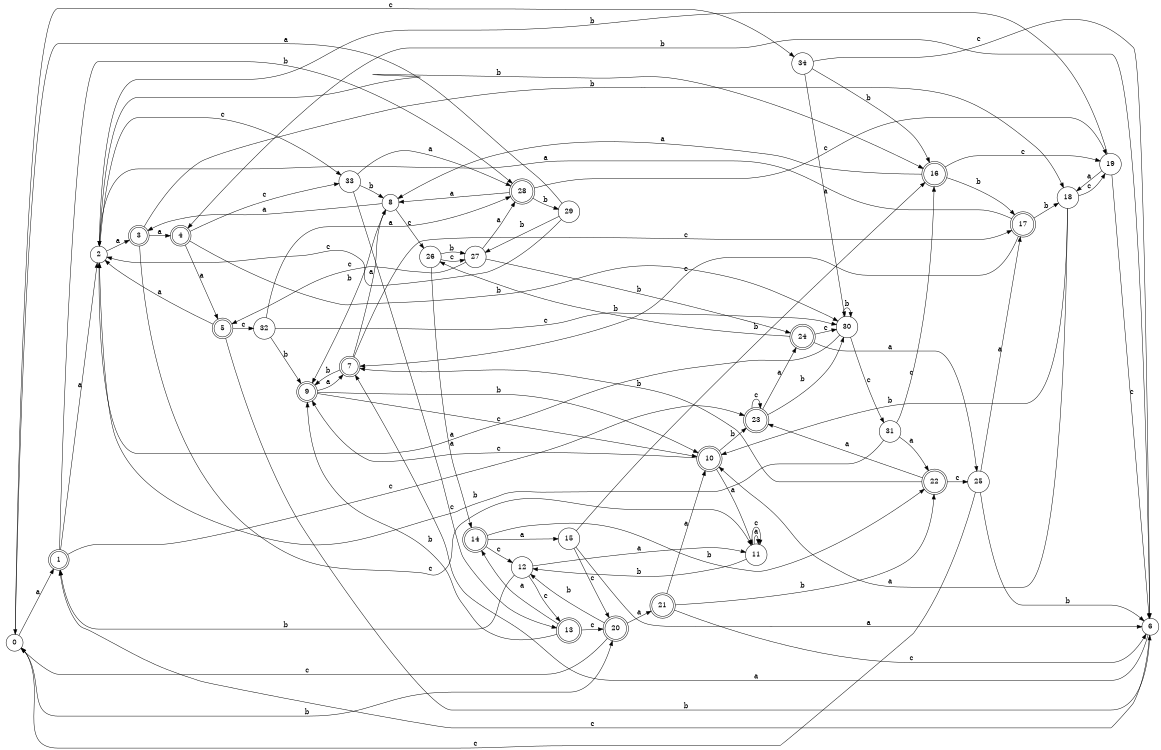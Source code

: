 digraph n28_4 {
__start0 [label="" shape="none"];

rankdir=LR;
size="8,5";

s0 [style="filled", color="black", fillcolor="white" shape="circle", label="0"];
s1 [style="rounded,filled", color="black", fillcolor="white" shape="doublecircle", label="1"];
s2 [style="filled", color="black", fillcolor="white" shape="circle", label="2"];
s3 [style="rounded,filled", color="black", fillcolor="white" shape="doublecircle", label="3"];
s4 [style="rounded,filled", color="black", fillcolor="white" shape="doublecircle", label="4"];
s5 [style="rounded,filled", color="black", fillcolor="white" shape="doublecircle", label="5"];
s6 [style="filled", color="black", fillcolor="white" shape="circle", label="6"];
s7 [style="rounded,filled", color="black", fillcolor="white" shape="doublecircle", label="7"];
s8 [style="filled", color="black", fillcolor="white" shape="circle", label="8"];
s9 [style="rounded,filled", color="black", fillcolor="white" shape="doublecircle", label="9"];
s10 [style="rounded,filled", color="black", fillcolor="white" shape="doublecircle", label="10"];
s11 [style="filled", color="black", fillcolor="white" shape="circle", label="11"];
s12 [style="filled", color="black", fillcolor="white" shape="circle", label="12"];
s13 [style="rounded,filled", color="black", fillcolor="white" shape="doublecircle", label="13"];
s14 [style="rounded,filled", color="black", fillcolor="white" shape="doublecircle", label="14"];
s15 [style="filled", color="black", fillcolor="white" shape="circle", label="15"];
s16 [style="rounded,filled", color="black", fillcolor="white" shape="doublecircle", label="16"];
s17 [style="rounded,filled", color="black", fillcolor="white" shape="doublecircle", label="17"];
s18 [style="filled", color="black", fillcolor="white" shape="circle", label="18"];
s19 [style="filled", color="black", fillcolor="white" shape="circle", label="19"];
s20 [style="rounded,filled", color="black", fillcolor="white" shape="doublecircle", label="20"];
s21 [style="rounded,filled", color="black", fillcolor="white" shape="doublecircle", label="21"];
s22 [style="rounded,filled", color="black", fillcolor="white" shape="doublecircle", label="22"];
s23 [style="rounded,filled", color="black", fillcolor="white" shape="doublecircle", label="23"];
s24 [style="rounded,filled", color="black", fillcolor="white" shape="doublecircle", label="24"];
s25 [style="filled", color="black", fillcolor="white" shape="circle", label="25"];
s26 [style="filled", color="black", fillcolor="white" shape="circle", label="26"];
s27 [style="filled", color="black", fillcolor="white" shape="circle", label="27"];
s28 [style="rounded,filled", color="black", fillcolor="white" shape="doublecircle", label="28"];
s29 [style="filled", color="black", fillcolor="white" shape="circle", label="29"];
s30 [style="filled", color="black", fillcolor="white" shape="circle", label="30"];
s31 [style="filled", color="black", fillcolor="white" shape="circle", label="31"];
s32 [style="filled", color="black", fillcolor="white" shape="circle", label="32"];
s33 [style="filled", color="black", fillcolor="white" shape="circle", label="33"];
s34 [style="filled", color="black", fillcolor="white" shape="circle", label="34"];
s0 -> s1 [label="a"];
s0 -> s20 [label="b"];
s0 -> s34 [label="c"];
s1 -> s2 [label="a"];
s1 -> s28 [label="b"];
s1 -> s23 [label="c"];
s2 -> s3 [label="a"];
s2 -> s16 [label="b"];
s2 -> s33 [label="c"];
s3 -> s4 [label="a"];
s3 -> s18 [label="b"];
s3 -> s11 [label="c"];
s4 -> s5 [label="a"];
s4 -> s30 [label="b"];
s4 -> s33 [label="c"];
s5 -> s2 [label="a"];
s5 -> s6 [label="b"];
s5 -> s32 [label="c"];
s6 -> s7 [label="a"];
s6 -> s4 [label="b"];
s6 -> s1 [label="c"];
s7 -> s8 [label="a"];
s7 -> s9 [label="b"];
s7 -> s17 [label="c"];
s8 -> s3 [label="a"];
s8 -> s9 [label="b"];
s8 -> s26 [label="c"];
s9 -> s7 [label="a"];
s9 -> s10 [label="b"];
s9 -> s10 [label="c"];
s10 -> s11 [label="a"];
s10 -> s23 [label="b"];
s10 -> s9 [label="c"];
s11 -> s11 [label="a"];
s11 -> s12 [label="b"];
s11 -> s11 [label="c"];
s12 -> s11 [label="a"];
s12 -> s1 [label="b"];
s12 -> s13 [label="c"];
s13 -> s14 [label="a"];
s13 -> s9 [label="b"];
s13 -> s20 [label="c"];
s14 -> s15 [label="a"];
s14 -> s22 [label="b"];
s14 -> s12 [label="c"];
s15 -> s6 [label="a"];
s15 -> s16 [label="b"];
s15 -> s20 [label="c"];
s16 -> s8 [label="a"];
s16 -> s17 [label="b"];
s16 -> s19 [label="c"];
s17 -> s2 [label="a"];
s17 -> s18 [label="b"];
s17 -> s7 [label="c"];
s18 -> s10 [label="a"];
s18 -> s10 [label="b"];
s18 -> s19 [label="c"];
s19 -> s18 [label="a"];
s19 -> s2 [label="b"];
s19 -> s6 [label="c"];
s20 -> s21 [label="a"];
s20 -> s12 [label="b"];
s20 -> s0 [label="c"];
s21 -> s10 [label="a"];
s21 -> s22 [label="b"];
s21 -> s6 [label="c"];
s22 -> s23 [label="a"];
s22 -> s7 [label="b"];
s22 -> s25 [label="c"];
s23 -> s24 [label="a"];
s23 -> s30 [label="b"];
s23 -> s23 [label="c"];
s24 -> s25 [label="a"];
s24 -> s26 [label="b"];
s24 -> s30 [label="c"];
s25 -> s17 [label="a"];
s25 -> s6 [label="b"];
s25 -> s0 [label="c"];
s26 -> s14 [label="a"];
s26 -> s27 [label="b"];
s26 -> s27 [label="c"];
s27 -> s28 [label="a"];
s27 -> s24 [label="b"];
s27 -> s5 [label="c"];
s28 -> s8 [label="a"];
s28 -> s29 [label="b"];
s28 -> s19 [label="c"];
s29 -> s0 [label="a"];
s29 -> s27 [label="b"];
s29 -> s2 [label="c"];
s30 -> s2 [label="a"];
s30 -> s30 [label="b"];
s30 -> s31 [label="c"];
s31 -> s22 [label="a"];
s31 -> s2 [label="b"];
s31 -> s16 [label="c"];
s32 -> s28 [label="a"];
s32 -> s9 [label="b"];
s32 -> s30 [label="c"];
s33 -> s28 [label="a"];
s33 -> s8 [label="b"];
s33 -> s13 [label="c"];
s34 -> s30 [label="a"];
s34 -> s16 [label="b"];
s34 -> s6 [label="c"];

}